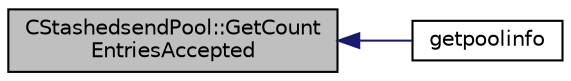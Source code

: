 digraph "CStashedsendPool::GetCountEntriesAccepted"
{
  edge [fontname="Helvetica",fontsize="10",labelfontname="Helvetica",labelfontsize="10"];
  node [fontname="Helvetica",fontsize="10",shape=record];
  rankdir="LR";
  Node129 [label="CStashedsendPool::GetCount\lEntriesAccepted",height=0.2,width=0.4,color="black", fillcolor="grey75", style="filled", fontcolor="black"];
  Node129 -> Node130 [dir="back",color="midnightblue",fontsize="10",style="solid",fontname="Helvetica"];
  Node130 [label="getpoolinfo",height=0.2,width=0.4,color="black", fillcolor="white", style="filled",URL="$rpcstashedsend_8cpp.html#aea4471c128eb07bb1b70b4344ac38564"];
}
